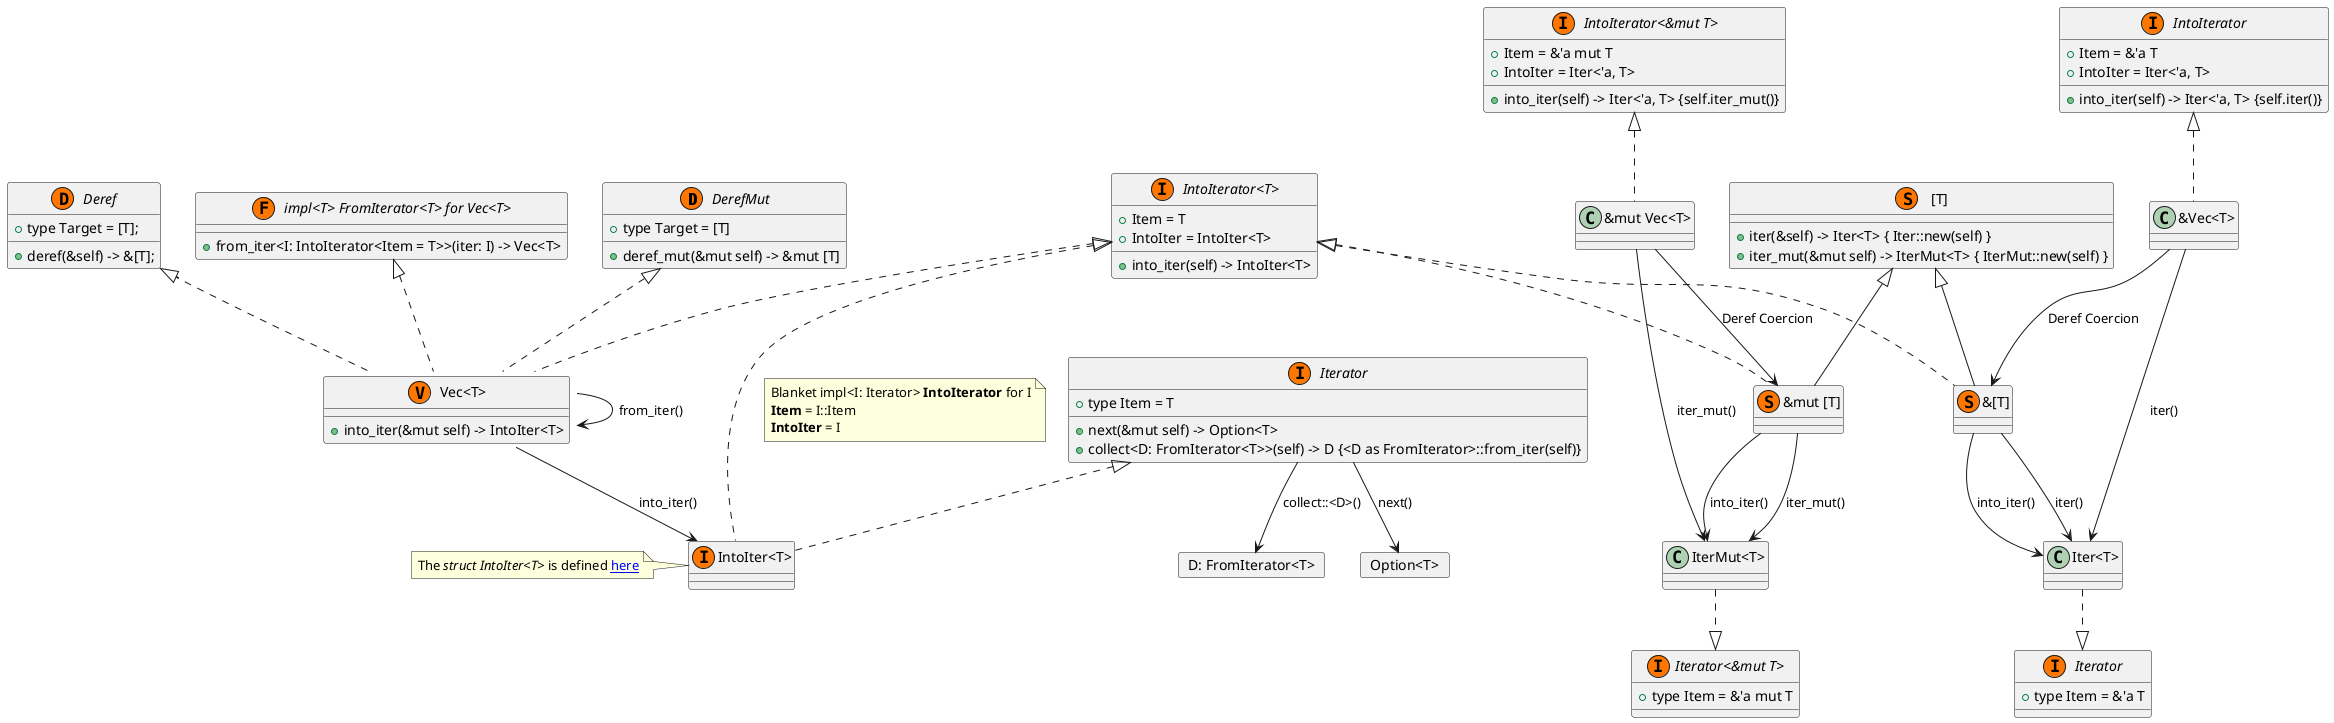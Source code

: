 @startuml
allow_mixing

interface DerefMut << (D, #FF7700) >> {
    + type Target = [T]
    + deref_mut(&mut self) -> &mut [T]
}

interface Deref << (D, #FF7700) >> {
    + type Target = [T];
    + deref(&self) -> &[T];
}

interface Iterator << (I, #FF7700) >> {
  + type Item = T
  + next(&mut self) -> Option<T>
  + collect<D: FromIterator<T>>(self) -> D {<D as FromIterator>::from_iter(self)}
}

interface "Iterator<&T>" << (I, #FF7700) >> {
  + type Item = &'a T
}

interface "Iterator<&mut T>" << (I, #FF7700) >> {
  + type Item = &'a mut T
}


interface "IntoIterator<T>" << (I, #FF7700) >> {
    + Item = T
    + IntoIter = IntoIter<T>
    + into_iter(self) -> IntoIter<T>
}

interface "IntoIterator<&T>" << (I, #FF7700) >> {
    + Item = &'a T
    + IntoIter = Iter<'a, T>
    + into_iter(self) -> Iter<'a, T> {self.iter()}
}

interface "IntoIterator<&mut T>" << (I, #FF7700) >> {
    + Item = &'a mut T
    + IntoIter = Iter<'a, T>
    + into_iter(self) -> Iter<'a, T> {self.iter_mut()}
}

interface "impl<T> FromIterator<T> for Vec<T>" << (F, #FF7700) >> {
    + from_iter<I: IntoIterator<Item = T>>(iter: I) -> Vec<T>
}

class " [T]" << (S, #FF7700) >> {
    + iter(&self) -> Iter<T> { Iter::new(self) }
    + iter_mut(&mut self) -> IterMut<T> { IterMut::new(self) }
}

class "&[T]" << (S, #FF7700) >>

class "&mut [T]" << (S, #FF7700) >>

struct "IntoIter<T>" << (I, #FF7700) >> {
}
note left: The //struct IntoIter<T>// is defined [[https://doc.rust-lang.org/src/alloc/vec/into_iter.rs.html here]]

class "Vec<T>" << (V, #FF7700) >> {
  + into_iter(&mut self) -> IntoIter<T>
}

"IntoIterator<T>" <|.. "Vec<T>"
"IntoIterator<&T>" <|.. "&Vec<T>"
"IntoIterator<&mut T>" <|.. "&mut Vec<T>"

"Vec<T>" --> "IntoIter<T>" : into_iter()

Iterator <|.. "IntoIter<T>"

Deref <|.. "Vec<T>"
DerefMut <|.. "Vec<T>"

"&Vec<T>" --> "&[T]" : Deref Coercion
"&mut Vec<T>" --> "&mut [T]" : Deref Coercion
"&Vec<T>" --> "Iter<T>" : iter()
"&mut Vec<T>" --> "IterMut<T>" : iter_mut()
"&[T]" --> "Iter<T>" : iter()
"&[T]" --> "Iter<T>" : into_iter()
"&mut [T]" --> "IterMut<T>" : iter_mut()
"&mut [T]" --> "IterMut<T>" : into_iter()
"impl<T> FromIterator<T> for Vec<T>" <|.. "Vec<T>"

" [T]" <|-- "&[T]"
" [T]" <|-- "&mut [T]"

"IntoIterator<T>" <|.. "&[T]"
"IntoIterator<T>" <|.. "&mut [T]"

"Iter<T>" ..|> "Iterator<&T>"
"IterMut<T>" ..|> "Iterator<&mut T>"

"Vec<T>::<>" --> "Vec<T>" : from_iter()

card "Option<T>"
card "D: FromIterator<T>"

"Iterator" --> "D: FromIterator<T>" : collect::<D>()
"Iterator" --> "Option<T>" : next()

"IntoIterator<T>" <|.. "IntoIter<T>"
note on link
Blanket impl<I: Iterator> <b>IntoIterator</b> for I
<b>Item</b> = I::Item
<b>IntoIter</b> = I
end note
@enduml

